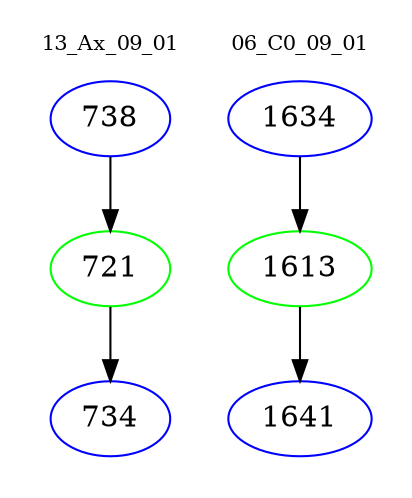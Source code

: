 digraph{
subgraph cluster_0 {
color = white
label = "13_Ax_09_01";
fontsize=10;
T0_738 [label="738", color="blue"]
T0_738 -> T0_721 [color="black"]
T0_721 [label="721", color="green"]
T0_721 -> T0_734 [color="black"]
T0_734 [label="734", color="blue"]
}
subgraph cluster_1 {
color = white
label = "06_C0_09_01";
fontsize=10;
T1_1634 [label="1634", color="blue"]
T1_1634 -> T1_1613 [color="black"]
T1_1613 [label="1613", color="green"]
T1_1613 -> T1_1641 [color="black"]
T1_1641 [label="1641", color="blue"]
}
}
